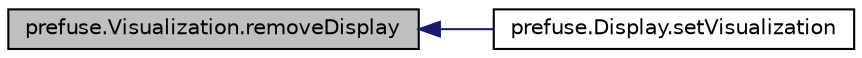 digraph G
{
  edge [fontname="Helvetica",fontsize="10",labelfontname="Helvetica",labelfontsize="10"];
  node [fontname="Helvetica",fontsize="10",shape=record];
  rankdir="LR";
  Node1 [label="prefuse.Visualization.removeDisplay",height=0.2,width=0.4,color="black", fillcolor="grey75", style="filled" fontcolor="black"];
  Node1 -> Node2 [dir="back",color="midnightblue",fontsize="10",style="solid"];
  Node2 [label="prefuse.Display.setVisualization",height=0.2,width=0.4,color="black", fillcolor="white", style="filled",URL="$classprefuse_1_1_display.html#adbe30cf6361872089b006128c5769609"];
}
